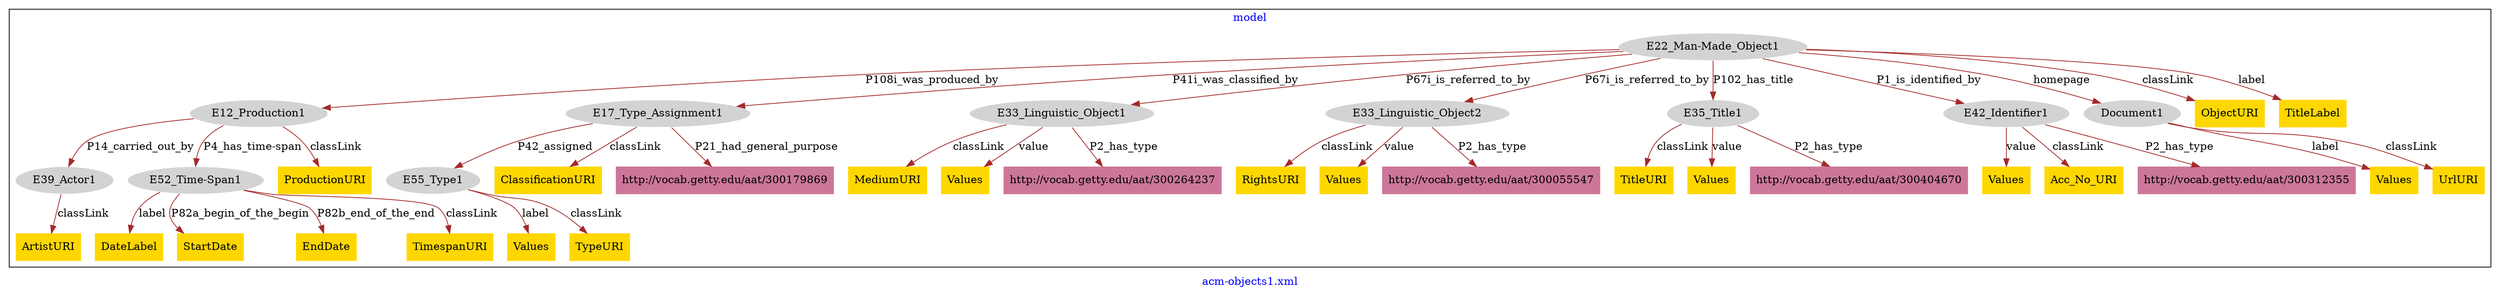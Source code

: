 digraph n0 {
fontcolor="blue"
remincross="true"
label="acm-objects1.xml"
subgraph cluster {
label="model"
n2[style="filled",color="white",fillcolor="lightgray",label="E12_Production1"];
n3[style="filled",color="white",fillcolor="lightgray",label="E39_Actor1"];
n4[style="filled",color="white",fillcolor="lightgray",label="E52_Time-Span1"];
n5[style="filled",color="white",fillcolor="lightgray",label="E17_Type_Assignment1"];
n6[style="filled",color="white",fillcolor="lightgray",label="E55_Type1"];
n7[style="filled",color="white",fillcolor="lightgray",label="E22_Man-Made_Object1"];
n8[style="filled",color="white",fillcolor="lightgray",label="E33_Linguistic_Object1"];
n9[style="filled",color="white",fillcolor="lightgray",label="E33_Linguistic_Object2"];
n10[style="filled",color="white",fillcolor="lightgray",label="E35_Title1"];
n11[style="filled",color="white",fillcolor="lightgray",label="E42_Identifier1"];
n12[style="filled",color="white",fillcolor="lightgray",label="Document1"];
n13[shape="plaintext",style="filled",fillcolor="gold",label="Values"];
n14[shape="plaintext",style="filled",fillcolor="gold",label="Values"];
n15[shape="plaintext",style="filled",fillcolor="gold",label="DateLabel"];
n16[shape="plaintext",style="filled",fillcolor="gold",label="StartDate"];
n17[shape="plaintext",style="filled",fillcolor="gold",label="ClassificationURI"];
n18[shape="plaintext",style="filled",fillcolor="gold",label="RightsURI"];
n19[shape="plaintext",style="filled",fillcolor="gold",label="MediumURI"];
n20[shape="plaintext",style="filled",fillcolor="gold",label="TitleURI"];
n21[shape="plaintext",style="filled",fillcolor="gold",label="ObjectURI"];
n22[shape="plaintext",style="filled",fillcolor="gold",label="Values"];
n23[shape="plaintext",style="filled",fillcolor="gold",label="EndDate"];
n24[shape="plaintext",style="filled",fillcolor="gold",label="ArtistURI"];
n25[shape="plaintext",style="filled",fillcolor="gold",label="Values"];
n26[shape="plaintext",style="filled",fillcolor="gold",label="Values"];
n27[shape="plaintext",style="filled",fillcolor="gold",label="Values"];
n28[shape="plaintext",style="filled",fillcolor="gold",label="ProductionURI"];
n29[shape="plaintext",style="filled",fillcolor="gold",label="Acc_No_URI"];
n30[shape="plaintext",style="filled",fillcolor="gold",label="TypeURI"];
n31[shape="plaintext",style="filled",fillcolor="gold",label="TimespanURI"];
n32[shape="plaintext",style="filled",fillcolor="gold",label="TitleLabel"];
n33[shape="plaintext",style="filled",fillcolor="gold",label="UrlURI"];
n34[shape="plaintext",style="filled",fillcolor="#CC7799",label="http://vocab.getty.edu/aat/300404670"];
n35[shape="plaintext",style="filled",fillcolor="#CC7799",label="http://vocab.getty.edu/aat/300312355"];
n36[shape="plaintext",style="filled",fillcolor="#CC7799",label="http://vocab.getty.edu/aat/300055547"];
n37[shape="plaintext",style="filled",fillcolor="#CC7799",label="http://vocab.getty.edu/aat/300179869"];
n38[shape="plaintext",style="filled",fillcolor="#CC7799",label="http://vocab.getty.edu/aat/300264237"];
}
n2 -> n3[color="brown",fontcolor="black",label="P14_carried_out_by"]
n2 -> n4[color="brown",fontcolor="black",label="P4_has_time-span"]
n5 -> n6[color="brown",fontcolor="black",label="P42_assigned"]
n7 -> n2[color="brown",fontcolor="black",label="P108i_was_produced_by"]
n7 -> n5[color="brown",fontcolor="black",label="P41i_was_classified_by"]
n7 -> n8[color="brown",fontcolor="black",label="P67i_is_referred_to_by"]
n7 -> n9[color="brown",fontcolor="black",label="P67i_is_referred_to_by"]
n7 -> n10[color="brown",fontcolor="black",label="P102_has_title"]
n7 -> n11[color="brown",fontcolor="black",label="P1_is_identified_by"]
n7 -> n12[color="brown",fontcolor="black",label="homepage"]
n12 -> n13[color="brown",fontcolor="black",label="label"]
n11 -> n14[color="brown",fontcolor="black",label="value"]
n4 -> n15[color="brown",fontcolor="black",label="label"]
n4 -> n16[color="brown",fontcolor="black",label="P82a_begin_of_the_begin"]
n5 -> n17[color="brown",fontcolor="black",label="classLink"]
n9 -> n18[color="brown",fontcolor="black",label="classLink"]
n8 -> n19[color="brown",fontcolor="black",label="classLink"]
n10 -> n20[color="brown",fontcolor="black",label="classLink"]
n7 -> n21[color="brown",fontcolor="black",label="classLink"]
n8 -> n22[color="brown",fontcolor="black",label="value"]
n4 -> n23[color="brown",fontcolor="black",label="P82b_end_of_the_end"]
n3 -> n24[color="brown",fontcolor="black",label="classLink"]
n9 -> n25[color="brown",fontcolor="black",label="value"]
n6 -> n26[color="brown",fontcolor="black",label="label"]
n10 -> n27[color="brown",fontcolor="black",label="value"]
n2 -> n28[color="brown",fontcolor="black",label="classLink"]
n11 -> n29[color="brown",fontcolor="black",label="classLink"]
n6 -> n30[color="brown",fontcolor="black",label="classLink"]
n4 -> n31[color="brown",fontcolor="black",label="classLink"]
n7 -> n32[color="brown",fontcolor="black",label="label"]
n12 -> n33[color="brown",fontcolor="black",label="classLink"]
n10 -> n34[color="brown",fontcolor="black",label="P2_has_type"]
n11 -> n35[color="brown",fontcolor="black",label="P2_has_type"]
n9 -> n36[color="brown",fontcolor="black",label="P2_has_type"]
n5 -> n37[color="brown",fontcolor="black",label="P21_had_general_purpose"]
n8 -> n38[color="brown",fontcolor="black",label="P2_has_type"]
}
